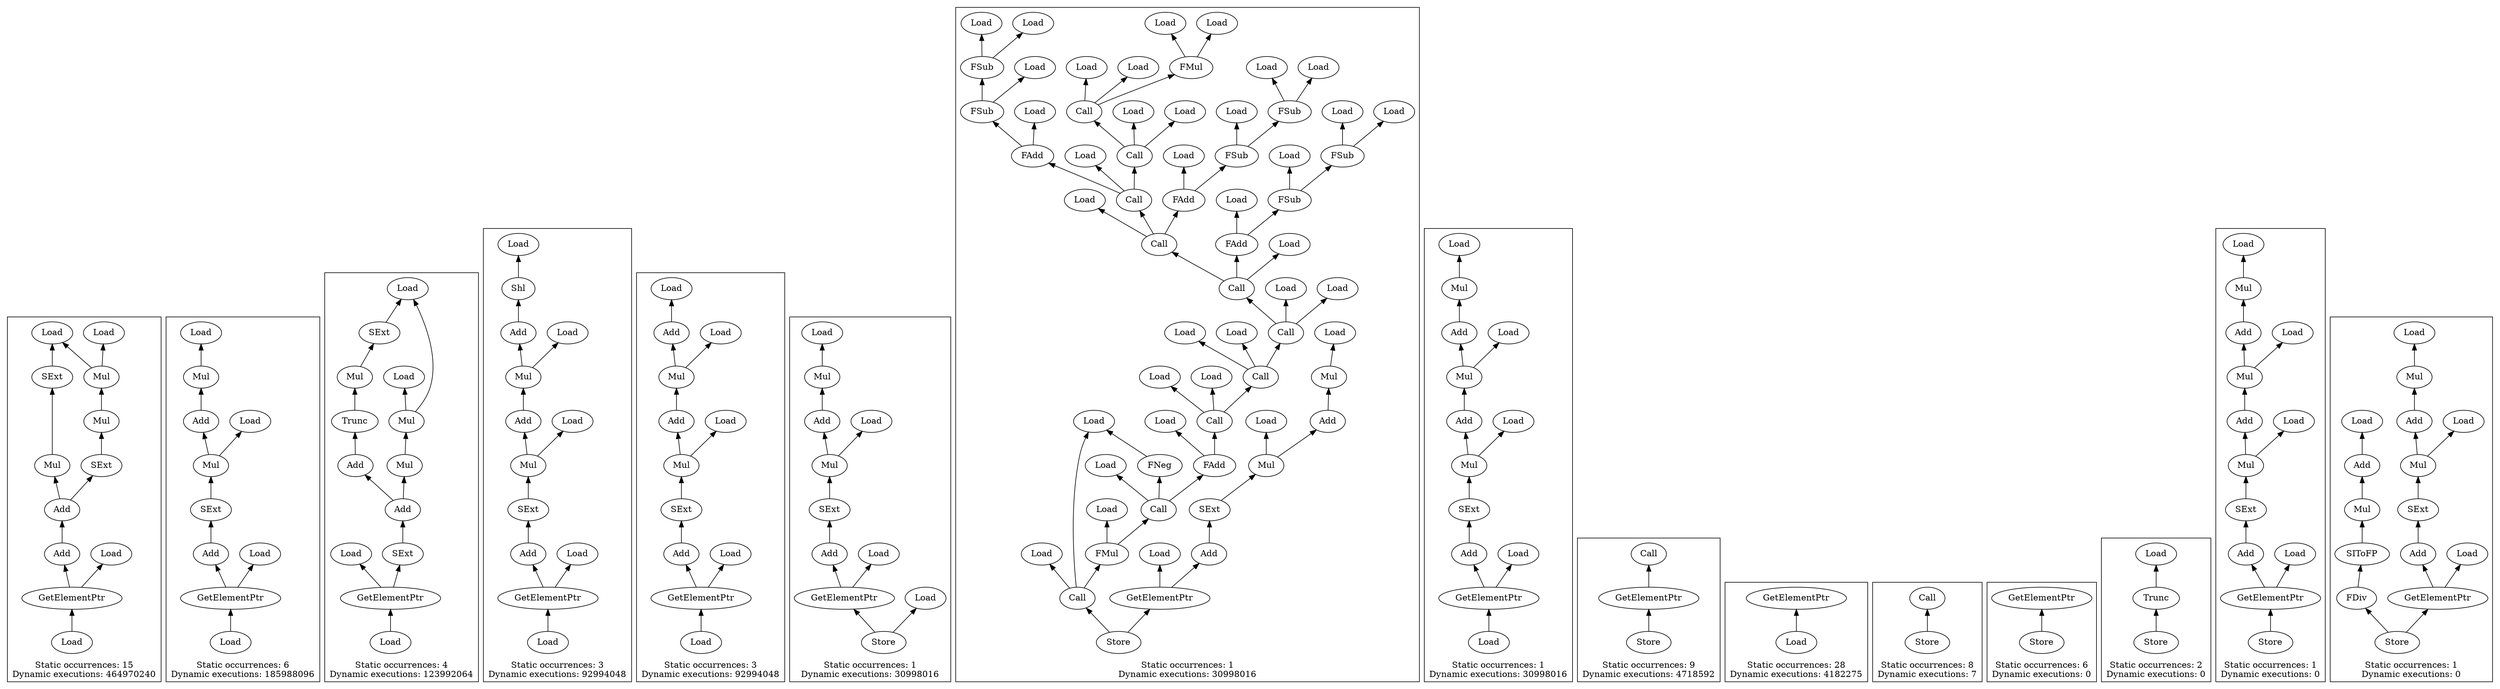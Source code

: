 strict digraph {
rankdir=BT
subgraph {
"0_620" [label="Add"]
"0_512" [label="Add"]
"0_620" -> "0_512"
"0_511" [label="Mul"]
"0_512" -> "0_511"
"0_481" [label="SExt"]
"0_512" -> "0_481"
"0_621" [label="GetElementPtr"]
"0_621" -> "0_620"
"0_510" [label="Load"]
"0_621" -> "0_510"
"0_622" [label="Load"]
"0_622" -> "0_621"
"0_436" [label="Mul"]
"0_423" [label="Load"]
"0_436" -> "0_423"
"0_426" [label="Load"]
"0_436" -> "0_426"
"0_474" [label="Mul"]
"0_474" -> "0_436"
"0_457" [label="SExt"]
"0_511" -> "0_457"
"0_457" -> "0_426"
"0_481" -> "0_474"
cluster=true
label="Static occurrences: 15\nDynamic executions: 464970240"
}
subgraph {
"1_508" [label="Add"]
"1_506" [label="Mul"]
"1_508" -> "1_506"
"1_617" [label="Add"]
"1_597" [label="SExt"]
"1_617" -> "1_597"
"1_618" [label="GetElementPtr"]
"1_618" -> "1_617"
"1_502" [label="Load"]
"1_618" -> "1_502"
"1_619" [label="Load"]
"1_619" -> "1_618"
"1_509" [label="Mul"]
"1_509" -> "1_508"
"1_504" [label="Load"]
"1_506" -> "1_504"
"1_505" [label="Load"]
"1_509" -> "1_505"
"1_597" -> "1_509"
cluster=true
label="Static occurrences: 6\nDynamic executions: 185988096"
}
subgraph {
"2_644" [label="Add"]
"2_643" [label="Add"]
"2_644" -> "2_643"
"2_474" [label="Mul"]
"2_644" -> "2_474"
"2_610" [label="Trunc"]
"2_643" -> "2_610"
"2_646" [label="GetElementPtr"]
"2_510" [label="Load"]
"2_646" -> "2_510"
"2_645" [label="SExt"]
"2_646" -> "2_645"
"2_647" [label="Load"]
"2_647" -> "2_646"
"2_436" [label="Mul"]
"2_423" [label="Load"]
"2_436" -> "2_423"
"2_426" [label="Load"]
"2_436" -> "2_426"
"2_474" -> "2_436"
"2_519" [label="Mul"]
"2_458" [label="SExt"]
"2_519" -> "2_458"
"2_645" -> "2_644"
"2_458" -> "2_426"
"2_610" -> "2_519"
cluster=true
label="Static occurrences: 4\nDynamic executions: 123992064"
}
subgraph {
"3_525" [label="Add"]
"3_523" [label="Mul"]
"3_525" -> "3_523"
"3_631" [label="Add"]
"3_599" [label="SExt"]
"3_631" -> "3_599"
"3_522" [label="Add"]
"3_521" [label="Shl"]
"3_522" -> "3_521"
"3_632" [label="GetElementPtr"]
"3_632" -> "3_631"
"3_502" [label="Load"]
"3_632" -> "3_502"
"3_633" [label="Load"]
"3_633" -> "3_632"
"3_523" -> "3_522"
"3_526" [label="Mul"]
"3_526" -> "3_525"
"3_504" [label="Load"]
"3_523" -> "3_504"
"3_505" [label="Load"]
"3_526" -> "3_505"
"3_599" -> "3_526"
"3_503" [label="Load"]
"3_521" -> "3_503"
cluster=true
label="Static occurrences: 3\nDynamic executions: 92994048"
}
subgraph {
"4_513" [label="Add"]
"4_503" [label="Load"]
"4_513" -> "4_503"
"4_516" [label="Add"]
"4_514" [label="Mul"]
"4_516" -> "4_514"
"4_623" [label="Add"]
"4_598" [label="SExt"]
"4_623" -> "4_598"
"4_624" [label="GetElementPtr"]
"4_624" -> "4_623"
"4_502" [label="Load"]
"4_624" -> "4_502"
"4_625" [label="Load"]
"4_625" -> "4_624"
"4_517" [label="Mul"]
"4_517" -> "4_516"
"4_514" -> "4_513"
"4_504" [label="Load"]
"4_514" -> "4_504"
"4_505" [label="Load"]
"4_517" -> "4_505"
"4_598" -> "4_517"
cluster=true
label="Static occurrences: 3\nDynamic executions: 92994048"
}
subgraph {
"5_777" [label="Add"]
"5_764" [label="Mul"]
"5_777" -> "5_764"
"5_786" [label="Add"]
"5_780" [label="SExt"]
"5_786" -> "5_780"
"5_787" [label="GetElementPtr"]
"5_787" -> "5_786"
"5_775" [label="Load"]
"5_787" -> "5_775"
"5_778" [label="Mul"]
"5_778" -> "5_777"
"5_423" [label="Load"]
"5_764" -> "5_423"
"5_426" [label="Load"]
"5_778" -> "5_426"
"5_780" -> "5_778"
"5_788" [label="Store"]
"5_788" -> "5_787"
"5_785" [label="Load"]
"5_788" -> "5_785"
cluster=true
label="Static occurrences: 1\nDynamic executions: 30998016"
}
subgraph {
"6_595" [label="Add"]
"6_593" [label="Mul"]
"6_595" -> "6_593"
"6_749" [label="Add"]
"6_609" [label="SExt"]
"6_749" -> "6_609"
"6_689" [label="Call"]
"6_669" [label="Call"]
"6_689" -> "6_669"
"6_729" [label="Call"]
"6_722" [label="Call"]
"6_729" -> "6_722"
"6_708" [label="Call"]
"6_708" -> "6_689"
"6_638" [label="Call"]
"6_669" -> "6_638"
"6_715" [label="Call"]
"6_722" -> "6_715"
"6_630" [label="Call"]
"6_638" -> "6_630"
"6_715" -> "6_708"
"6_741" [label="Call"]
"6_740" [label="FNeg"]
"6_741" -> "6_740"
"6_733" [label="FAdd"]
"6_741" -> "6_733"
"6_688" [label="FAdd"]
"6_689" -> "6_688"
"6_707" [label="FAdd"]
"6_708" -> "6_707"
"6_668" [label="FAdd"]
"6_669" -> "6_668"
"6_748" [label="Call"]
"6_745" [label="FMul"]
"6_748" -> "6_745"
"6_629" [label="FMul"]
"6_630" -> "6_629"
"6_739" [label="Load"]
"6_748" -> "6_739"
"6_692" [label="Load"]
"6_708" -> "6_692"
"6_633" [label="Load"]
"6_638" -> "6_633"
"6_747" [label="Load"]
"6_748" -> "6_747"
"6_637" [label="Load"]
"6_638" -> "6_637"
"6_736" [label="Load"]
"6_741" -> "6_736"
"6_718" [label="Load"]
"6_722" -> "6_718"
"6_714" [label="Load"]
"6_715" -> "6_714"
"6_641" [label="Load"]
"6_669" -> "6_641"
"6_672" [label="Load"]
"6_689" -> "6_672"
"6_711" [label="Load"]
"6_715" -> "6_711"
"6_619" [label="Load"]
"6_630" -> "6_619"
"6_725" [label="Load"]
"6_729" -> "6_725"
"6_728" [label="Load"]
"6_729" -> "6_728"
"6_721" [label="Load"]
"6_722" -> "6_721"
"6_622" [label="Load"]
"6_630" -> "6_622"
"6_740" -> "6_739"
"6_733" -> "6_729"
"6_661" [label="FSub"]
"6_668" -> "6_661"
"6_703" [label="FSub"]
"6_707" -> "6_703"
"6_684" [label="FSub"]
"6_688" -> "6_684"
"6_732" [label="Load"]
"6_733" -> "6_732"
"6_687" [label="Load"]
"6_688" -> "6_687"
"6_667" [label="Load"]
"6_668" -> "6_667"
"6_706" [label="Load"]
"6_707" -> "6_706"
"6_745" -> "6_741"
"6_625" [label="Load"]
"6_629" -> "6_625"
"6_628" [label="Load"]
"6_629" -> "6_628"
"6_744" [label="Load"]
"6_745" -> "6_744"
"6_699" [label="FSub"]
"6_703" -> "6_699"
"6_654" [label="FSub"]
"6_661" -> "6_654"
"6_679" [label="FSub"]
"6_684" -> "6_679"
"6_678" [label="Load"]
"6_679" -> "6_678"
"6_695" [label="Load"]
"6_699" -> "6_695"
"6_702" [label="Load"]
"6_703" -> "6_702"
"6_683" [label="Load"]
"6_684" -> "6_683"
"6_653" [label="Load"]
"6_654" -> "6_653"
"6_660" [label="Load"]
"6_661" -> "6_660"
"6_647" [label="Load"]
"6_654" -> "6_647"
"6_698" [label="Load"]
"6_699" -> "6_698"
"6_675" [label="Load"]
"6_679" -> "6_675"
"6_750" [label="GetElementPtr"]
"6_750" -> "6_749"
"6_590" [label="Load"]
"6_750" -> "6_590"
"6_596" [label="Mul"]
"6_596" -> "6_595"
"6_592" [label="Load"]
"6_596" -> "6_592"
"6_591" [label="Load"]
"6_593" -> "6_591"
"6_609" -> "6_596"
"6_751" [label="Store"]
"6_751" -> "6_748"
"6_751" -> "6_750"
cluster=true
label="Static occurrences: 1\nDynamic executions: 30998016"
}
subgraph {
"7_581" [label="Add"]
"7_579" [label="Mul"]
"7_581" -> "7_579"
"7_578" [label="Add"]
"7_577" [label="Mul"]
"7_578" -> "7_577"
"7_734" [label="Add"]
"7_607" [label="SExt"]
"7_734" -> "7_607"
"7_735" [label="GetElementPtr"]
"7_735" -> "7_734"
"7_502" [label="Load"]
"7_735" -> "7_502"
"7_736" [label="Load"]
"7_736" -> "7_735"
"7_582" [label="Mul"]
"7_582" -> "7_581"
"7_579" -> "7_578"
"7_505" [label="Load"]
"7_582" -> "7_505"
"7_503" [label="Load"]
"7_577" -> "7_503"
"7_504" [label="Load"]
"7_579" -> "7_504"
"7_607" -> "7_582"
cluster=true
label="Static occurrences: 1\nDynamic executions: 30998016"
}
subgraph {
"8_66" [label="GetElementPtr"]
"8_7" [label="Call"]
"8_66" -> "8_7"
"8_67" [label="Store"]
"8_67" -> "8_66"
cluster=true
label="Static occurrences: 9\nDynamic executions: 4718592"
}
subgraph {
"9_334" [label="Load"]
"9_333" [label="GetElementPtr"]
"9_334" -> "9_333"
cluster=true
label="Static occurrences: 28\nDynamic executions: 4182275"
}
subgraph {
"10_8" [label="Store"]
"10_7" [label="Call"]
"10_8" -> "10_7"
cluster=true
label="Static occurrences: 8\nDynamic executions: 7"
}
subgraph {
"11_315" [label="Store"]
"11_314" [label="GetElementPtr"]
"11_315" -> "11_314"
cluster=true
label="Static occurrences: 6\nDynamic executions: 0"
}
subgraph {
"12_877" [label="Store"]
"12_876" [label="Trunc"]
"12_877" -> "12_876"
"12_874" [label="Load"]
"12_876" -> "12_874"
cluster=true
label="Static occurrences: 2\nDynamic executions: 0"
}
subgraph {
"13_393" [label="Add"]
"13_386" [label="Mul"]
"13_393" -> "13_386"
"13_401" [label="Add"]
"13_394" [label="Mul"]
"13_401" -> "13_394"
"13_406" [label="Add"]
"13_403" [label="SExt"]
"13_406" -> "13_403"
"13_407" [label="GetElementPtr"]
"13_407" -> "13_406"
"13_399" [label="Load"]
"13_407" -> "13_399"
"13_402" [label="Mul"]
"13_402" -> "13_401"
"13_394" -> "13_393"
"13_391" [label="Load"]
"13_402" -> "13_391"
"13_383" [label="Load"]
"13_394" -> "13_383"
"13_379" [label="Load"]
"13_386" -> "13_379"
"13_403" -> "13_402"
"13_408" [label="Store"]
"13_408" -> "13_407"
cluster=true
label="Static occurrences: 1\nDynamic executions: 0"
}
subgraph {
"14_341" [label="Add"]
"14_334" [label="Load"]
"14_341" -> "14_334"
"14_360" [label="Add"]
"14_353" [label="Mul"]
"14_360" -> "14_353"
"14_365" [label="Add"]
"14_362" [label="SExt"]
"14_365" -> "14_362"
"14_352" [label="FDiv"]
"14_343" [label="SIToFP"]
"14_352" -> "14_343"
"14_366" [label="GetElementPtr"]
"14_366" -> "14_365"
"14_358" [label="Load"]
"14_366" -> "14_358"
"14_361" [label="Mul"]
"14_361" -> "14_360"
"14_342" [label="Mul"]
"14_342" -> "14_341"
"14_348" [label="Load"]
"14_361" -> "14_348"
"14_338" [label="Load"]
"14_353" -> "14_338"
"14_362" -> "14_361"
"14_343" -> "14_342"
"14_367" [label="Store"]
"14_367" -> "14_352"
"14_367" -> "14_366"
cluster=true
label="Static occurrences: 1\nDynamic executions: 0"
}
}
